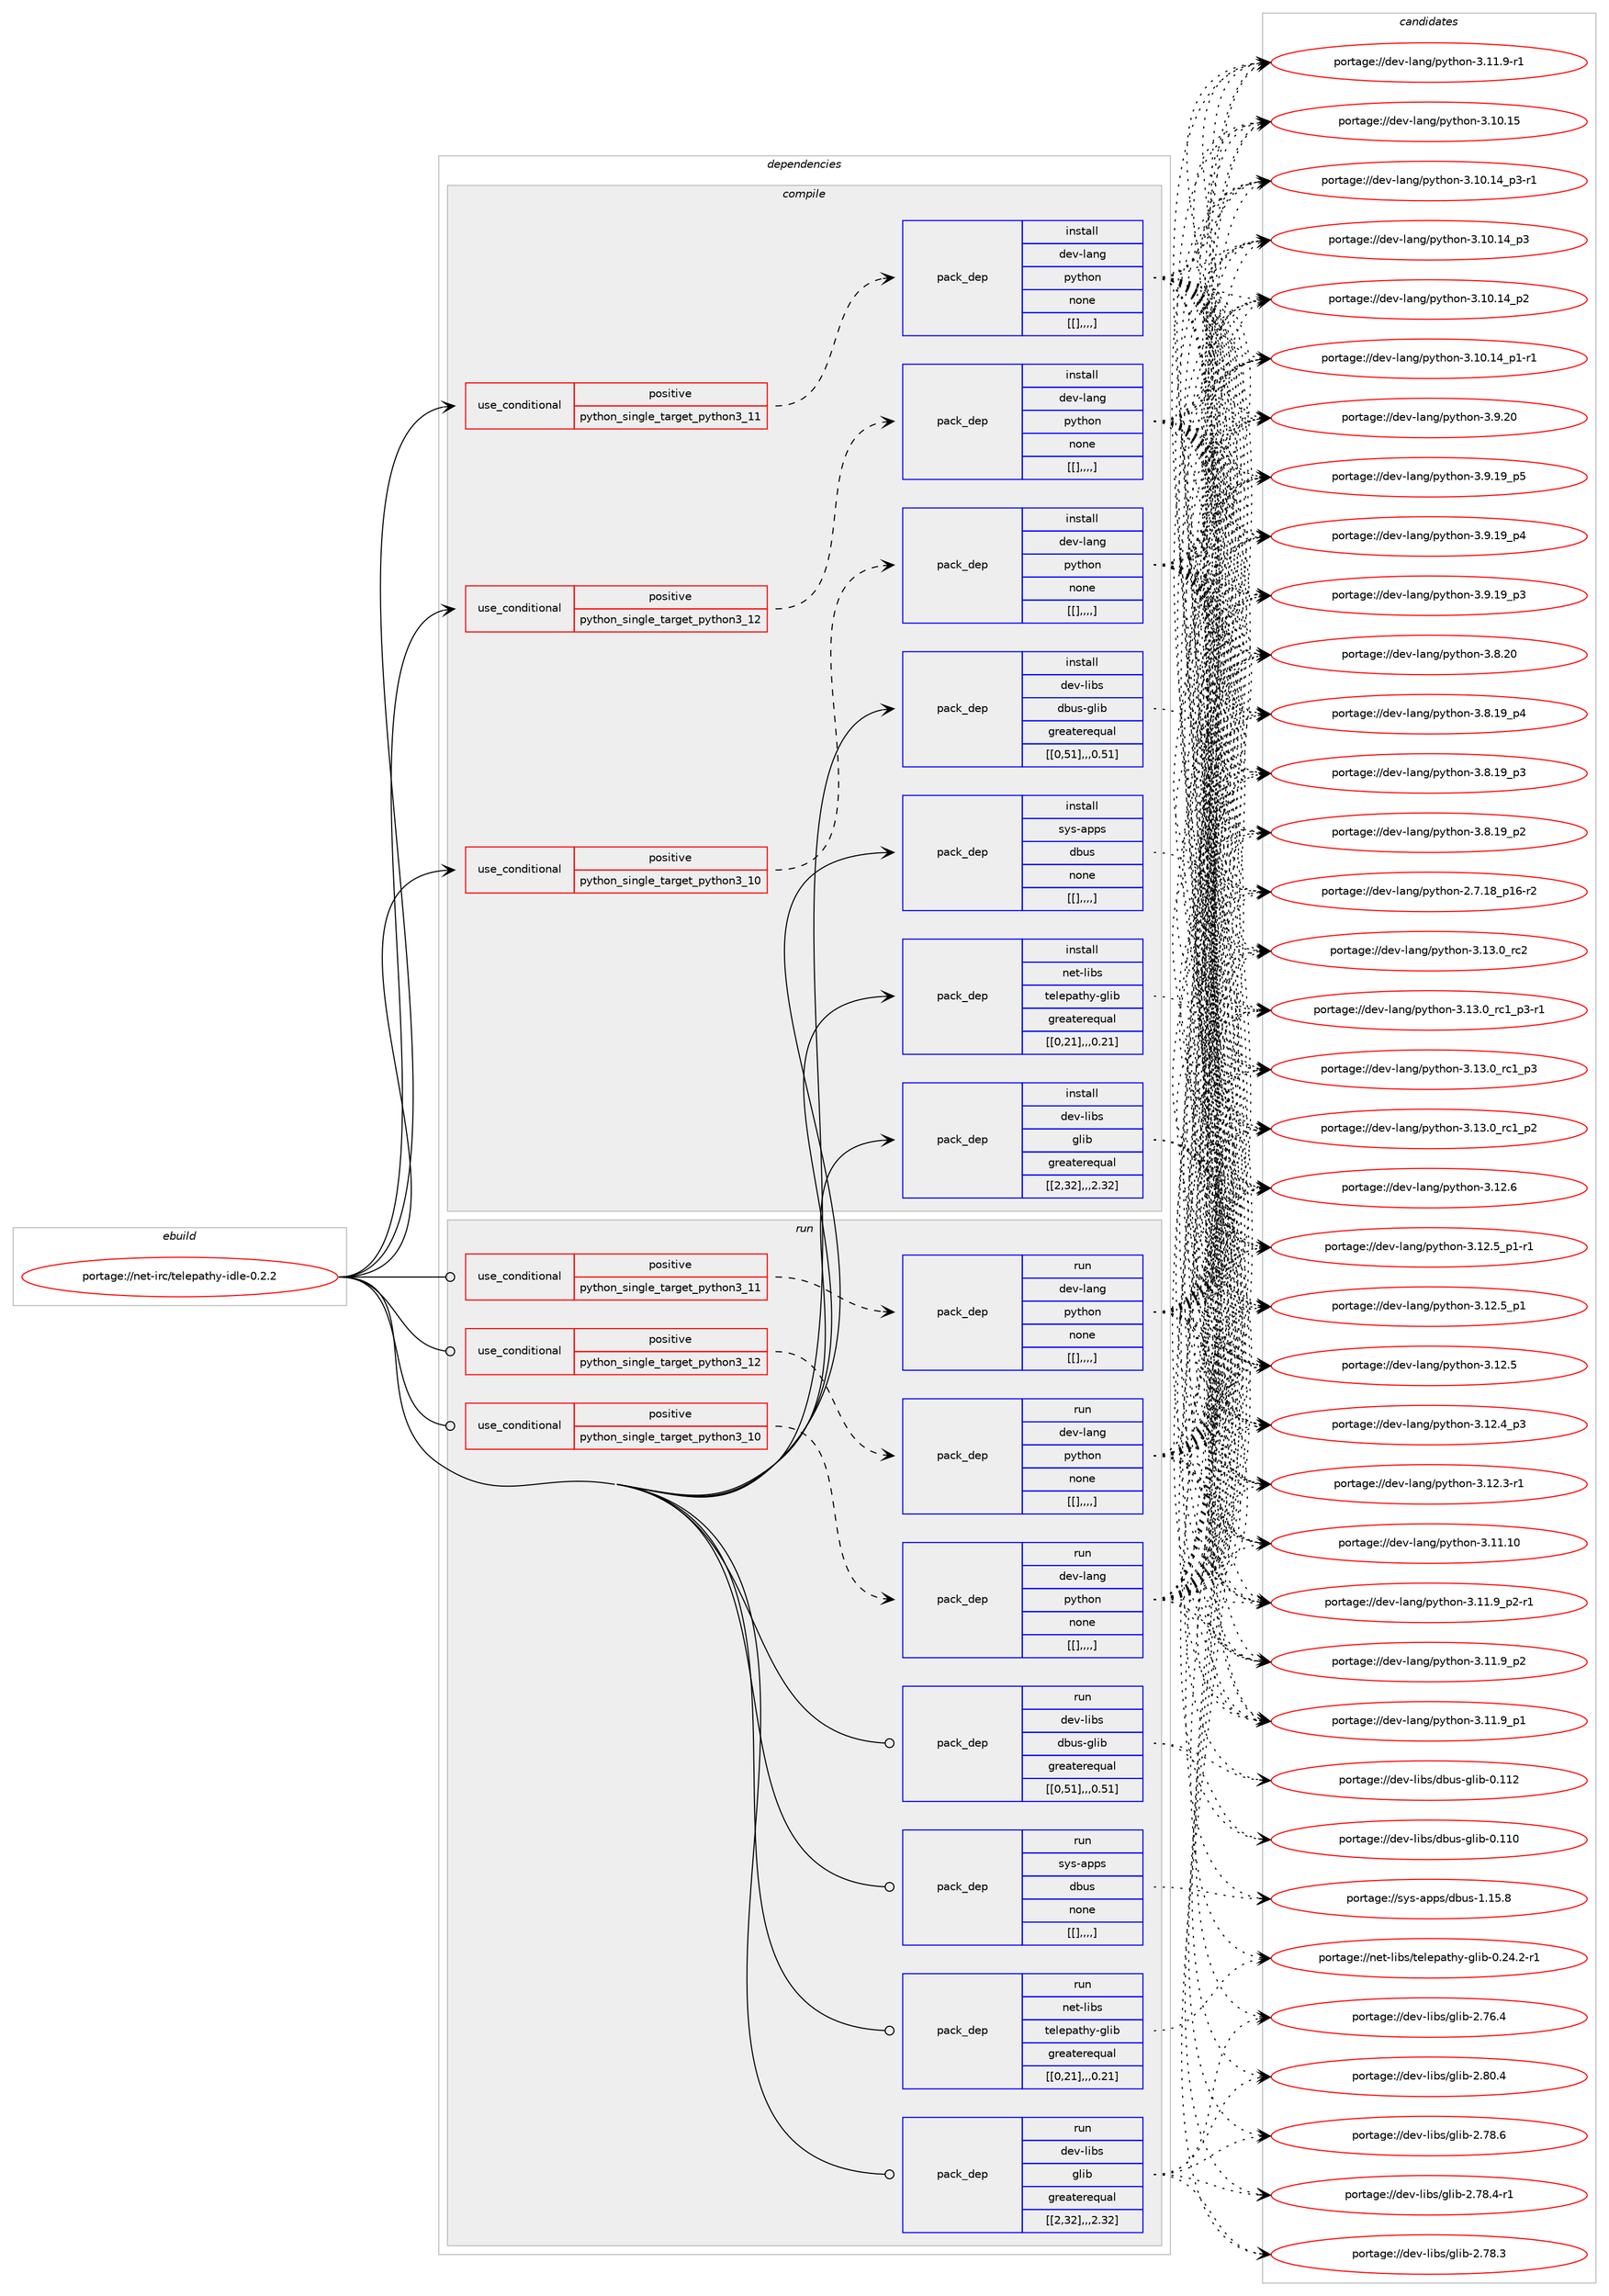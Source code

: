 digraph prolog {

# *************
# Graph options
# *************

newrank=true;
concentrate=true;
compound=true;
graph [rankdir=LR,fontname=Helvetica,fontsize=10,ranksep=1.5];#, ranksep=2.5, nodesep=0.2];
edge  [arrowhead=vee];
node  [fontname=Helvetica,fontsize=10];

# **********
# The ebuild
# **********

subgraph cluster_leftcol {
color=gray;
label=<<i>ebuild</i>>;
id [label="portage://net-irc/telepathy-idle-0.2.2", color=red, width=4, href="../net-irc/telepathy-idle-0.2.2.svg"];
}

# ****************
# The dependencies
# ****************

subgraph cluster_midcol {
color=gray;
label=<<i>dependencies</i>>;
subgraph cluster_compile {
fillcolor="#eeeeee";
style=filled;
label=<<i>compile</i>>;
subgraph cond97614 {
dependency375775 [label=<<TABLE BORDER="0" CELLBORDER="1" CELLSPACING="0" CELLPADDING="4"><TR><TD ROWSPAN="3" CELLPADDING="10">use_conditional</TD></TR><TR><TD>positive</TD></TR><TR><TD>python_single_target_python3_10</TD></TR></TABLE>>, shape=none, color=red];
subgraph pack275367 {
dependency375776 [label=<<TABLE BORDER="0" CELLBORDER="1" CELLSPACING="0" CELLPADDING="4" WIDTH="220"><TR><TD ROWSPAN="6" CELLPADDING="30">pack_dep</TD></TR><TR><TD WIDTH="110">install</TD></TR><TR><TD>dev-lang</TD></TR><TR><TD>python</TD></TR><TR><TD>none</TD></TR><TR><TD>[[],,,,]</TD></TR></TABLE>>, shape=none, color=blue];
}
dependency375775:e -> dependency375776:w [weight=20,style="dashed",arrowhead="vee"];
}
id:e -> dependency375775:w [weight=20,style="solid",arrowhead="vee"];
subgraph cond97615 {
dependency375777 [label=<<TABLE BORDER="0" CELLBORDER="1" CELLSPACING="0" CELLPADDING="4"><TR><TD ROWSPAN="3" CELLPADDING="10">use_conditional</TD></TR><TR><TD>positive</TD></TR><TR><TD>python_single_target_python3_11</TD></TR></TABLE>>, shape=none, color=red];
subgraph pack275368 {
dependency375778 [label=<<TABLE BORDER="0" CELLBORDER="1" CELLSPACING="0" CELLPADDING="4" WIDTH="220"><TR><TD ROWSPAN="6" CELLPADDING="30">pack_dep</TD></TR><TR><TD WIDTH="110">install</TD></TR><TR><TD>dev-lang</TD></TR><TR><TD>python</TD></TR><TR><TD>none</TD></TR><TR><TD>[[],,,,]</TD></TR></TABLE>>, shape=none, color=blue];
}
dependency375777:e -> dependency375778:w [weight=20,style="dashed",arrowhead="vee"];
}
id:e -> dependency375777:w [weight=20,style="solid",arrowhead="vee"];
subgraph cond97616 {
dependency375779 [label=<<TABLE BORDER="0" CELLBORDER="1" CELLSPACING="0" CELLPADDING="4"><TR><TD ROWSPAN="3" CELLPADDING="10">use_conditional</TD></TR><TR><TD>positive</TD></TR><TR><TD>python_single_target_python3_12</TD></TR></TABLE>>, shape=none, color=red];
subgraph pack275369 {
dependency375780 [label=<<TABLE BORDER="0" CELLBORDER="1" CELLSPACING="0" CELLPADDING="4" WIDTH="220"><TR><TD ROWSPAN="6" CELLPADDING="30">pack_dep</TD></TR><TR><TD WIDTH="110">install</TD></TR><TR><TD>dev-lang</TD></TR><TR><TD>python</TD></TR><TR><TD>none</TD></TR><TR><TD>[[],,,,]</TD></TR></TABLE>>, shape=none, color=blue];
}
dependency375779:e -> dependency375780:w [weight=20,style="dashed",arrowhead="vee"];
}
id:e -> dependency375779:w [weight=20,style="solid",arrowhead="vee"];
subgraph pack275370 {
dependency375781 [label=<<TABLE BORDER="0" CELLBORDER="1" CELLSPACING="0" CELLPADDING="4" WIDTH="220"><TR><TD ROWSPAN="6" CELLPADDING="30">pack_dep</TD></TR><TR><TD WIDTH="110">install</TD></TR><TR><TD>dev-libs</TD></TR><TR><TD>dbus-glib</TD></TR><TR><TD>greaterequal</TD></TR><TR><TD>[[0,51],,,0.51]</TD></TR></TABLE>>, shape=none, color=blue];
}
id:e -> dependency375781:w [weight=20,style="solid",arrowhead="vee"];
subgraph pack275371 {
dependency375782 [label=<<TABLE BORDER="0" CELLBORDER="1" CELLSPACING="0" CELLPADDING="4" WIDTH="220"><TR><TD ROWSPAN="6" CELLPADDING="30">pack_dep</TD></TR><TR><TD WIDTH="110">install</TD></TR><TR><TD>dev-libs</TD></TR><TR><TD>glib</TD></TR><TR><TD>greaterequal</TD></TR><TR><TD>[[2,32],,,2.32]</TD></TR></TABLE>>, shape=none, color=blue];
}
id:e -> dependency375782:w [weight=20,style="solid",arrowhead="vee"];
subgraph pack275372 {
dependency375783 [label=<<TABLE BORDER="0" CELLBORDER="1" CELLSPACING="0" CELLPADDING="4" WIDTH="220"><TR><TD ROWSPAN="6" CELLPADDING="30">pack_dep</TD></TR><TR><TD WIDTH="110">install</TD></TR><TR><TD>net-libs</TD></TR><TR><TD>telepathy-glib</TD></TR><TR><TD>greaterequal</TD></TR><TR><TD>[[0,21],,,0.21]</TD></TR></TABLE>>, shape=none, color=blue];
}
id:e -> dependency375783:w [weight=20,style="solid",arrowhead="vee"];
subgraph pack275373 {
dependency375784 [label=<<TABLE BORDER="0" CELLBORDER="1" CELLSPACING="0" CELLPADDING="4" WIDTH="220"><TR><TD ROWSPAN="6" CELLPADDING="30">pack_dep</TD></TR><TR><TD WIDTH="110">install</TD></TR><TR><TD>sys-apps</TD></TR><TR><TD>dbus</TD></TR><TR><TD>none</TD></TR><TR><TD>[[],,,,]</TD></TR></TABLE>>, shape=none, color=blue];
}
id:e -> dependency375784:w [weight=20,style="solid",arrowhead="vee"];
}
subgraph cluster_compileandrun {
fillcolor="#eeeeee";
style=filled;
label=<<i>compile and run</i>>;
}
subgraph cluster_run {
fillcolor="#eeeeee";
style=filled;
label=<<i>run</i>>;
subgraph cond97617 {
dependency375785 [label=<<TABLE BORDER="0" CELLBORDER="1" CELLSPACING="0" CELLPADDING="4"><TR><TD ROWSPAN="3" CELLPADDING="10">use_conditional</TD></TR><TR><TD>positive</TD></TR><TR><TD>python_single_target_python3_10</TD></TR></TABLE>>, shape=none, color=red];
subgraph pack275374 {
dependency375786 [label=<<TABLE BORDER="0" CELLBORDER="1" CELLSPACING="0" CELLPADDING="4" WIDTH="220"><TR><TD ROWSPAN="6" CELLPADDING="30">pack_dep</TD></TR><TR><TD WIDTH="110">run</TD></TR><TR><TD>dev-lang</TD></TR><TR><TD>python</TD></TR><TR><TD>none</TD></TR><TR><TD>[[],,,,]</TD></TR></TABLE>>, shape=none, color=blue];
}
dependency375785:e -> dependency375786:w [weight=20,style="dashed",arrowhead="vee"];
}
id:e -> dependency375785:w [weight=20,style="solid",arrowhead="odot"];
subgraph cond97618 {
dependency375787 [label=<<TABLE BORDER="0" CELLBORDER="1" CELLSPACING="0" CELLPADDING="4"><TR><TD ROWSPAN="3" CELLPADDING="10">use_conditional</TD></TR><TR><TD>positive</TD></TR><TR><TD>python_single_target_python3_11</TD></TR></TABLE>>, shape=none, color=red];
subgraph pack275375 {
dependency375788 [label=<<TABLE BORDER="0" CELLBORDER="1" CELLSPACING="0" CELLPADDING="4" WIDTH="220"><TR><TD ROWSPAN="6" CELLPADDING="30">pack_dep</TD></TR><TR><TD WIDTH="110">run</TD></TR><TR><TD>dev-lang</TD></TR><TR><TD>python</TD></TR><TR><TD>none</TD></TR><TR><TD>[[],,,,]</TD></TR></TABLE>>, shape=none, color=blue];
}
dependency375787:e -> dependency375788:w [weight=20,style="dashed",arrowhead="vee"];
}
id:e -> dependency375787:w [weight=20,style="solid",arrowhead="odot"];
subgraph cond97619 {
dependency375789 [label=<<TABLE BORDER="0" CELLBORDER="1" CELLSPACING="0" CELLPADDING="4"><TR><TD ROWSPAN="3" CELLPADDING="10">use_conditional</TD></TR><TR><TD>positive</TD></TR><TR><TD>python_single_target_python3_12</TD></TR></TABLE>>, shape=none, color=red];
subgraph pack275376 {
dependency375790 [label=<<TABLE BORDER="0" CELLBORDER="1" CELLSPACING="0" CELLPADDING="4" WIDTH="220"><TR><TD ROWSPAN="6" CELLPADDING="30">pack_dep</TD></TR><TR><TD WIDTH="110">run</TD></TR><TR><TD>dev-lang</TD></TR><TR><TD>python</TD></TR><TR><TD>none</TD></TR><TR><TD>[[],,,,]</TD></TR></TABLE>>, shape=none, color=blue];
}
dependency375789:e -> dependency375790:w [weight=20,style="dashed",arrowhead="vee"];
}
id:e -> dependency375789:w [weight=20,style="solid",arrowhead="odot"];
subgraph pack275377 {
dependency375791 [label=<<TABLE BORDER="0" CELLBORDER="1" CELLSPACING="0" CELLPADDING="4" WIDTH="220"><TR><TD ROWSPAN="6" CELLPADDING="30">pack_dep</TD></TR><TR><TD WIDTH="110">run</TD></TR><TR><TD>dev-libs</TD></TR><TR><TD>dbus-glib</TD></TR><TR><TD>greaterequal</TD></TR><TR><TD>[[0,51],,,0.51]</TD></TR></TABLE>>, shape=none, color=blue];
}
id:e -> dependency375791:w [weight=20,style="solid",arrowhead="odot"];
subgraph pack275378 {
dependency375792 [label=<<TABLE BORDER="0" CELLBORDER="1" CELLSPACING="0" CELLPADDING="4" WIDTH="220"><TR><TD ROWSPAN="6" CELLPADDING="30">pack_dep</TD></TR><TR><TD WIDTH="110">run</TD></TR><TR><TD>dev-libs</TD></TR><TR><TD>glib</TD></TR><TR><TD>greaterequal</TD></TR><TR><TD>[[2,32],,,2.32]</TD></TR></TABLE>>, shape=none, color=blue];
}
id:e -> dependency375792:w [weight=20,style="solid",arrowhead="odot"];
subgraph pack275379 {
dependency375793 [label=<<TABLE BORDER="0" CELLBORDER="1" CELLSPACING="0" CELLPADDING="4" WIDTH="220"><TR><TD ROWSPAN="6" CELLPADDING="30">pack_dep</TD></TR><TR><TD WIDTH="110">run</TD></TR><TR><TD>net-libs</TD></TR><TR><TD>telepathy-glib</TD></TR><TR><TD>greaterequal</TD></TR><TR><TD>[[0,21],,,0.21]</TD></TR></TABLE>>, shape=none, color=blue];
}
id:e -> dependency375793:w [weight=20,style="solid",arrowhead="odot"];
subgraph pack275380 {
dependency375794 [label=<<TABLE BORDER="0" CELLBORDER="1" CELLSPACING="0" CELLPADDING="4" WIDTH="220"><TR><TD ROWSPAN="6" CELLPADDING="30">pack_dep</TD></TR><TR><TD WIDTH="110">run</TD></TR><TR><TD>sys-apps</TD></TR><TR><TD>dbus</TD></TR><TR><TD>none</TD></TR><TR><TD>[[],,,,]</TD></TR></TABLE>>, shape=none, color=blue];
}
id:e -> dependency375794:w [weight=20,style="solid",arrowhead="odot"];
}
}

# **************
# The candidates
# **************

subgraph cluster_choices {
rank=same;
color=gray;
label=<<i>candidates</i>>;

subgraph choice275367 {
color=black;
nodesep=1;
choice10010111845108971101034711212111610411111045514649514648951149950 [label="portage://dev-lang/python-3.13.0_rc2", color=red, width=4,href="../dev-lang/python-3.13.0_rc2.svg"];
choice1001011184510897110103471121211161041111104551464951464895114994995112514511449 [label="portage://dev-lang/python-3.13.0_rc1_p3-r1", color=red, width=4,href="../dev-lang/python-3.13.0_rc1_p3-r1.svg"];
choice100101118451089711010347112121116104111110455146495146489511499499511251 [label="portage://dev-lang/python-3.13.0_rc1_p3", color=red, width=4,href="../dev-lang/python-3.13.0_rc1_p3.svg"];
choice100101118451089711010347112121116104111110455146495146489511499499511250 [label="portage://dev-lang/python-3.13.0_rc1_p2", color=red, width=4,href="../dev-lang/python-3.13.0_rc1_p2.svg"];
choice10010111845108971101034711212111610411111045514649504654 [label="portage://dev-lang/python-3.12.6", color=red, width=4,href="../dev-lang/python-3.12.6.svg"];
choice1001011184510897110103471121211161041111104551464950465395112494511449 [label="portage://dev-lang/python-3.12.5_p1-r1", color=red, width=4,href="../dev-lang/python-3.12.5_p1-r1.svg"];
choice100101118451089711010347112121116104111110455146495046539511249 [label="portage://dev-lang/python-3.12.5_p1", color=red, width=4,href="../dev-lang/python-3.12.5_p1.svg"];
choice10010111845108971101034711212111610411111045514649504653 [label="portage://dev-lang/python-3.12.5", color=red, width=4,href="../dev-lang/python-3.12.5.svg"];
choice100101118451089711010347112121116104111110455146495046529511251 [label="portage://dev-lang/python-3.12.4_p3", color=red, width=4,href="../dev-lang/python-3.12.4_p3.svg"];
choice100101118451089711010347112121116104111110455146495046514511449 [label="portage://dev-lang/python-3.12.3-r1", color=red, width=4,href="../dev-lang/python-3.12.3-r1.svg"];
choice1001011184510897110103471121211161041111104551464949464948 [label="portage://dev-lang/python-3.11.10", color=red, width=4,href="../dev-lang/python-3.11.10.svg"];
choice1001011184510897110103471121211161041111104551464949465795112504511449 [label="portage://dev-lang/python-3.11.9_p2-r1", color=red, width=4,href="../dev-lang/python-3.11.9_p2-r1.svg"];
choice100101118451089711010347112121116104111110455146494946579511250 [label="portage://dev-lang/python-3.11.9_p2", color=red, width=4,href="../dev-lang/python-3.11.9_p2.svg"];
choice100101118451089711010347112121116104111110455146494946579511249 [label="portage://dev-lang/python-3.11.9_p1", color=red, width=4,href="../dev-lang/python-3.11.9_p1.svg"];
choice100101118451089711010347112121116104111110455146494946574511449 [label="portage://dev-lang/python-3.11.9-r1", color=red, width=4,href="../dev-lang/python-3.11.9-r1.svg"];
choice1001011184510897110103471121211161041111104551464948464953 [label="portage://dev-lang/python-3.10.15", color=red, width=4,href="../dev-lang/python-3.10.15.svg"];
choice100101118451089711010347112121116104111110455146494846495295112514511449 [label="portage://dev-lang/python-3.10.14_p3-r1", color=red, width=4,href="../dev-lang/python-3.10.14_p3-r1.svg"];
choice10010111845108971101034711212111610411111045514649484649529511251 [label="portage://dev-lang/python-3.10.14_p3", color=red, width=4,href="../dev-lang/python-3.10.14_p3.svg"];
choice10010111845108971101034711212111610411111045514649484649529511250 [label="portage://dev-lang/python-3.10.14_p2", color=red, width=4,href="../dev-lang/python-3.10.14_p2.svg"];
choice100101118451089711010347112121116104111110455146494846495295112494511449 [label="portage://dev-lang/python-3.10.14_p1-r1", color=red, width=4,href="../dev-lang/python-3.10.14_p1-r1.svg"];
choice10010111845108971101034711212111610411111045514657465048 [label="portage://dev-lang/python-3.9.20", color=red, width=4,href="../dev-lang/python-3.9.20.svg"];
choice100101118451089711010347112121116104111110455146574649579511253 [label="portage://dev-lang/python-3.9.19_p5", color=red, width=4,href="../dev-lang/python-3.9.19_p5.svg"];
choice100101118451089711010347112121116104111110455146574649579511252 [label="portage://dev-lang/python-3.9.19_p4", color=red, width=4,href="../dev-lang/python-3.9.19_p4.svg"];
choice100101118451089711010347112121116104111110455146574649579511251 [label="portage://dev-lang/python-3.9.19_p3", color=red, width=4,href="../dev-lang/python-3.9.19_p3.svg"];
choice10010111845108971101034711212111610411111045514656465048 [label="portage://dev-lang/python-3.8.20", color=red, width=4,href="../dev-lang/python-3.8.20.svg"];
choice100101118451089711010347112121116104111110455146564649579511252 [label="portage://dev-lang/python-3.8.19_p4", color=red, width=4,href="../dev-lang/python-3.8.19_p4.svg"];
choice100101118451089711010347112121116104111110455146564649579511251 [label="portage://dev-lang/python-3.8.19_p3", color=red, width=4,href="../dev-lang/python-3.8.19_p3.svg"];
choice100101118451089711010347112121116104111110455146564649579511250 [label="portage://dev-lang/python-3.8.19_p2", color=red, width=4,href="../dev-lang/python-3.8.19_p2.svg"];
choice100101118451089711010347112121116104111110455046554649569511249544511450 [label="portage://dev-lang/python-2.7.18_p16-r2", color=red, width=4,href="../dev-lang/python-2.7.18_p16-r2.svg"];
dependency375776:e -> choice10010111845108971101034711212111610411111045514649514648951149950:w [style=dotted,weight="100"];
dependency375776:e -> choice1001011184510897110103471121211161041111104551464951464895114994995112514511449:w [style=dotted,weight="100"];
dependency375776:e -> choice100101118451089711010347112121116104111110455146495146489511499499511251:w [style=dotted,weight="100"];
dependency375776:e -> choice100101118451089711010347112121116104111110455146495146489511499499511250:w [style=dotted,weight="100"];
dependency375776:e -> choice10010111845108971101034711212111610411111045514649504654:w [style=dotted,weight="100"];
dependency375776:e -> choice1001011184510897110103471121211161041111104551464950465395112494511449:w [style=dotted,weight="100"];
dependency375776:e -> choice100101118451089711010347112121116104111110455146495046539511249:w [style=dotted,weight="100"];
dependency375776:e -> choice10010111845108971101034711212111610411111045514649504653:w [style=dotted,weight="100"];
dependency375776:e -> choice100101118451089711010347112121116104111110455146495046529511251:w [style=dotted,weight="100"];
dependency375776:e -> choice100101118451089711010347112121116104111110455146495046514511449:w [style=dotted,weight="100"];
dependency375776:e -> choice1001011184510897110103471121211161041111104551464949464948:w [style=dotted,weight="100"];
dependency375776:e -> choice1001011184510897110103471121211161041111104551464949465795112504511449:w [style=dotted,weight="100"];
dependency375776:e -> choice100101118451089711010347112121116104111110455146494946579511250:w [style=dotted,weight="100"];
dependency375776:e -> choice100101118451089711010347112121116104111110455146494946579511249:w [style=dotted,weight="100"];
dependency375776:e -> choice100101118451089711010347112121116104111110455146494946574511449:w [style=dotted,weight="100"];
dependency375776:e -> choice1001011184510897110103471121211161041111104551464948464953:w [style=dotted,weight="100"];
dependency375776:e -> choice100101118451089711010347112121116104111110455146494846495295112514511449:w [style=dotted,weight="100"];
dependency375776:e -> choice10010111845108971101034711212111610411111045514649484649529511251:w [style=dotted,weight="100"];
dependency375776:e -> choice10010111845108971101034711212111610411111045514649484649529511250:w [style=dotted,weight="100"];
dependency375776:e -> choice100101118451089711010347112121116104111110455146494846495295112494511449:w [style=dotted,weight="100"];
dependency375776:e -> choice10010111845108971101034711212111610411111045514657465048:w [style=dotted,weight="100"];
dependency375776:e -> choice100101118451089711010347112121116104111110455146574649579511253:w [style=dotted,weight="100"];
dependency375776:e -> choice100101118451089711010347112121116104111110455146574649579511252:w [style=dotted,weight="100"];
dependency375776:e -> choice100101118451089711010347112121116104111110455146574649579511251:w [style=dotted,weight="100"];
dependency375776:e -> choice10010111845108971101034711212111610411111045514656465048:w [style=dotted,weight="100"];
dependency375776:e -> choice100101118451089711010347112121116104111110455146564649579511252:w [style=dotted,weight="100"];
dependency375776:e -> choice100101118451089711010347112121116104111110455146564649579511251:w [style=dotted,weight="100"];
dependency375776:e -> choice100101118451089711010347112121116104111110455146564649579511250:w [style=dotted,weight="100"];
dependency375776:e -> choice100101118451089711010347112121116104111110455046554649569511249544511450:w [style=dotted,weight="100"];
}
subgraph choice275368 {
color=black;
nodesep=1;
choice10010111845108971101034711212111610411111045514649514648951149950 [label="portage://dev-lang/python-3.13.0_rc2", color=red, width=4,href="../dev-lang/python-3.13.0_rc2.svg"];
choice1001011184510897110103471121211161041111104551464951464895114994995112514511449 [label="portage://dev-lang/python-3.13.0_rc1_p3-r1", color=red, width=4,href="../dev-lang/python-3.13.0_rc1_p3-r1.svg"];
choice100101118451089711010347112121116104111110455146495146489511499499511251 [label="portage://dev-lang/python-3.13.0_rc1_p3", color=red, width=4,href="../dev-lang/python-3.13.0_rc1_p3.svg"];
choice100101118451089711010347112121116104111110455146495146489511499499511250 [label="portage://dev-lang/python-3.13.0_rc1_p2", color=red, width=4,href="../dev-lang/python-3.13.0_rc1_p2.svg"];
choice10010111845108971101034711212111610411111045514649504654 [label="portage://dev-lang/python-3.12.6", color=red, width=4,href="../dev-lang/python-3.12.6.svg"];
choice1001011184510897110103471121211161041111104551464950465395112494511449 [label="portage://dev-lang/python-3.12.5_p1-r1", color=red, width=4,href="../dev-lang/python-3.12.5_p1-r1.svg"];
choice100101118451089711010347112121116104111110455146495046539511249 [label="portage://dev-lang/python-3.12.5_p1", color=red, width=4,href="../dev-lang/python-3.12.5_p1.svg"];
choice10010111845108971101034711212111610411111045514649504653 [label="portage://dev-lang/python-3.12.5", color=red, width=4,href="../dev-lang/python-3.12.5.svg"];
choice100101118451089711010347112121116104111110455146495046529511251 [label="portage://dev-lang/python-3.12.4_p3", color=red, width=4,href="../dev-lang/python-3.12.4_p3.svg"];
choice100101118451089711010347112121116104111110455146495046514511449 [label="portage://dev-lang/python-3.12.3-r1", color=red, width=4,href="../dev-lang/python-3.12.3-r1.svg"];
choice1001011184510897110103471121211161041111104551464949464948 [label="portage://dev-lang/python-3.11.10", color=red, width=4,href="../dev-lang/python-3.11.10.svg"];
choice1001011184510897110103471121211161041111104551464949465795112504511449 [label="portage://dev-lang/python-3.11.9_p2-r1", color=red, width=4,href="../dev-lang/python-3.11.9_p2-r1.svg"];
choice100101118451089711010347112121116104111110455146494946579511250 [label="portage://dev-lang/python-3.11.9_p2", color=red, width=4,href="../dev-lang/python-3.11.9_p2.svg"];
choice100101118451089711010347112121116104111110455146494946579511249 [label="portage://dev-lang/python-3.11.9_p1", color=red, width=4,href="../dev-lang/python-3.11.9_p1.svg"];
choice100101118451089711010347112121116104111110455146494946574511449 [label="portage://dev-lang/python-3.11.9-r1", color=red, width=4,href="../dev-lang/python-3.11.9-r1.svg"];
choice1001011184510897110103471121211161041111104551464948464953 [label="portage://dev-lang/python-3.10.15", color=red, width=4,href="../dev-lang/python-3.10.15.svg"];
choice100101118451089711010347112121116104111110455146494846495295112514511449 [label="portage://dev-lang/python-3.10.14_p3-r1", color=red, width=4,href="../dev-lang/python-3.10.14_p3-r1.svg"];
choice10010111845108971101034711212111610411111045514649484649529511251 [label="portage://dev-lang/python-3.10.14_p3", color=red, width=4,href="../dev-lang/python-3.10.14_p3.svg"];
choice10010111845108971101034711212111610411111045514649484649529511250 [label="portage://dev-lang/python-3.10.14_p2", color=red, width=4,href="../dev-lang/python-3.10.14_p2.svg"];
choice100101118451089711010347112121116104111110455146494846495295112494511449 [label="portage://dev-lang/python-3.10.14_p1-r1", color=red, width=4,href="../dev-lang/python-3.10.14_p1-r1.svg"];
choice10010111845108971101034711212111610411111045514657465048 [label="portage://dev-lang/python-3.9.20", color=red, width=4,href="../dev-lang/python-3.9.20.svg"];
choice100101118451089711010347112121116104111110455146574649579511253 [label="portage://dev-lang/python-3.9.19_p5", color=red, width=4,href="../dev-lang/python-3.9.19_p5.svg"];
choice100101118451089711010347112121116104111110455146574649579511252 [label="portage://dev-lang/python-3.9.19_p4", color=red, width=4,href="../dev-lang/python-3.9.19_p4.svg"];
choice100101118451089711010347112121116104111110455146574649579511251 [label="portage://dev-lang/python-3.9.19_p3", color=red, width=4,href="../dev-lang/python-3.9.19_p3.svg"];
choice10010111845108971101034711212111610411111045514656465048 [label="portage://dev-lang/python-3.8.20", color=red, width=4,href="../dev-lang/python-3.8.20.svg"];
choice100101118451089711010347112121116104111110455146564649579511252 [label="portage://dev-lang/python-3.8.19_p4", color=red, width=4,href="../dev-lang/python-3.8.19_p4.svg"];
choice100101118451089711010347112121116104111110455146564649579511251 [label="portage://dev-lang/python-3.8.19_p3", color=red, width=4,href="../dev-lang/python-3.8.19_p3.svg"];
choice100101118451089711010347112121116104111110455146564649579511250 [label="portage://dev-lang/python-3.8.19_p2", color=red, width=4,href="../dev-lang/python-3.8.19_p2.svg"];
choice100101118451089711010347112121116104111110455046554649569511249544511450 [label="portage://dev-lang/python-2.7.18_p16-r2", color=red, width=4,href="../dev-lang/python-2.7.18_p16-r2.svg"];
dependency375778:e -> choice10010111845108971101034711212111610411111045514649514648951149950:w [style=dotted,weight="100"];
dependency375778:e -> choice1001011184510897110103471121211161041111104551464951464895114994995112514511449:w [style=dotted,weight="100"];
dependency375778:e -> choice100101118451089711010347112121116104111110455146495146489511499499511251:w [style=dotted,weight="100"];
dependency375778:e -> choice100101118451089711010347112121116104111110455146495146489511499499511250:w [style=dotted,weight="100"];
dependency375778:e -> choice10010111845108971101034711212111610411111045514649504654:w [style=dotted,weight="100"];
dependency375778:e -> choice1001011184510897110103471121211161041111104551464950465395112494511449:w [style=dotted,weight="100"];
dependency375778:e -> choice100101118451089711010347112121116104111110455146495046539511249:w [style=dotted,weight="100"];
dependency375778:e -> choice10010111845108971101034711212111610411111045514649504653:w [style=dotted,weight="100"];
dependency375778:e -> choice100101118451089711010347112121116104111110455146495046529511251:w [style=dotted,weight="100"];
dependency375778:e -> choice100101118451089711010347112121116104111110455146495046514511449:w [style=dotted,weight="100"];
dependency375778:e -> choice1001011184510897110103471121211161041111104551464949464948:w [style=dotted,weight="100"];
dependency375778:e -> choice1001011184510897110103471121211161041111104551464949465795112504511449:w [style=dotted,weight="100"];
dependency375778:e -> choice100101118451089711010347112121116104111110455146494946579511250:w [style=dotted,weight="100"];
dependency375778:e -> choice100101118451089711010347112121116104111110455146494946579511249:w [style=dotted,weight="100"];
dependency375778:e -> choice100101118451089711010347112121116104111110455146494946574511449:w [style=dotted,weight="100"];
dependency375778:e -> choice1001011184510897110103471121211161041111104551464948464953:w [style=dotted,weight="100"];
dependency375778:e -> choice100101118451089711010347112121116104111110455146494846495295112514511449:w [style=dotted,weight="100"];
dependency375778:e -> choice10010111845108971101034711212111610411111045514649484649529511251:w [style=dotted,weight="100"];
dependency375778:e -> choice10010111845108971101034711212111610411111045514649484649529511250:w [style=dotted,weight="100"];
dependency375778:e -> choice100101118451089711010347112121116104111110455146494846495295112494511449:w [style=dotted,weight="100"];
dependency375778:e -> choice10010111845108971101034711212111610411111045514657465048:w [style=dotted,weight="100"];
dependency375778:e -> choice100101118451089711010347112121116104111110455146574649579511253:w [style=dotted,weight="100"];
dependency375778:e -> choice100101118451089711010347112121116104111110455146574649579511252:w [style=dotted,weight="100"];
dependency375778:e -> choice100101118451089711010347112121116104111110455146574649579511251:w [style=dotted,weight="100"];
dependency375778:e -> choice10010111845108971101034711212111610411111045514656465048:w [style=dotted,weight="100"];
dependency375778:e -> choice100101118451089711010347112121116104111110455146564649579511252:w [style=dotted,weight="100"];
dependency375778:e -> choice100101118451089711010347112121116104111110455146564649579511251:w [style=dotted,weight="100"];
dependency375778:e -> choice100101118451089711010347112121116104111110455146564649579511250:w [style=dotted,weight="100"];
dependency375778:e -> choice100101118451089711010347112121116104111110455046554649569511249544511450:w [style=dotted,weight="100"];
}
subgraph choice275369 {
color=black;
nodesep=1;
choice10010111845108971101034711212111610411111045514649514648951149950 [label="portage://dev-lang/python-3.13.0_rc2", color=red, width=4,href="../dev-lang/python-3.13.0_rc2.svg"];
choice1001011184510897110103471121211161041111104551464951464895114994995112514511449 [label="portage://dev-lang/python-3.13.0_rc1_p3-r1", color=red, width=4,href="../dev-lang/python-3.13.0_rc1_p3-r1.svg"];
choice100101118451089711010347112121116104111110455146495146489511499499511251 [label="portage://dev-lang/python-3.13.0_rc1_p3", color=red, width=4,href="../dev-lang/python-3.13.0_rc1_p3.svg"];
choice100101118451089711010347112121116104111110455146495146489511499499511250 [label="portage://dev-lang/python-3.13.0_rc1_p2", color=red, width=4,href="../dev-lang/python-3.13.0_rc1_p2.svg"];
choice10010111845108971101034711212111610411111045514649504654 [label="portage://dev-lang/python-3.12.6", color=red, width=4,href="../dev-lang/python-3.12.6.svg"];
choice1001011184510897110103471121211161041111104551464950465395112494511449 [label="portage://dev-lang/python-3.12.5_p1-r1", color=red, width=4,href="../dev-lang/python-3.12.5_p1-r1.svg"];
choice100101118451089711010347112121116104111110455146495046539511249 [label="portage://dev-lang/python-3.12.5_p1", color=red, width=4,href="../dev-lang/python-3.12.5_p1.svg"];
choice10010111845108971101034711212111610411111045514649504653 [label="portage://dev-lang/python-3.12.5", color=red, width=4,href="../dev-lang/python-3.12.5.svg"];
choice100101118451089711010347112121116104111110455146495046529511251 [label="portage://dev-lang/python-3.12.4_p3", color=red, width=4,href="../dev-lang/python-3.12.4_p3.svg"];
choice100101118451089711010347112121116104111110455146495046514511449 [label="portage://dev-lang/python-3.12.3-r1", color=red, width=4,href="../dev-lang/python-3.12.3-r1.svg"];
choice1001011184510897110103471121211161041111104551464949464948 [label="portage://dev-lang/python-3.11.10", color=red, width=4,href="../dev-lang/python-3.11.10.svg"];
choice1001011184510897110103471121211161041111104551464949465795112504511449 [label="portage://dev-lang/python-3.11.9_p2-r1", color=red, width=4,href="../dev-lang/python-3.11.9_p2-r1.svg"];
choice100101118451089711010347112121116104111110455146494946579511250 [label="portage://dev-lang/python-3.11.9_p2", color=red, width=4,href="../dev-lang/python-3.11.9_p2.svg"];
choice100101118451089711010347112121116104111110455146494946579511249 [label="portage://dev-lang/python-3.11.9_p1", color=red, width=4,href="../dev-lang/python-3.11.9_p1.svg"];
choice100101118451089711010347112121116104111110455146494946574511449 [label="portage://dev-lang/python-3.11.9-r1", color=red, width=4,href="../dev-lang/python-3.11.9-r1.svg"];
choice1001011184510897110103471121211161041111104551464948464953 [label="portage://dev-lang/python-3.10.15", color=red, width=4,href="../dev-lang/python-3.10.15.svg"];
choice100101118451089711010347112121116104111110455146494846495295112514511449 [label="portage://dev-lang/python-3.10.14_p3-r1", color=red, width=4,href="../dev-lang/python-3.10.14_p3-r1.svg"];
choice10010111845108971101034711212111610411111045514649484649529511251 [label="portage://dev-lang/python-3.10.14_p3", color=red, width=4,href="../dev-lang/python-3.10.14_p3.svg"];
choice10010111845108971101034711212111610411111045514649484649529511250 [label="portage://dev-lang/python-3.10.14_p2", color=red, width=4,href="../dev-lang/python-3.10.14_p2.svg"];
choice100101118451089711010347112121116104111110455146494846495295112494511449 [label="portage://dev-lang/python-3.10.14_p1-r1", color=red, width=4,href="../dev-lang/python-3.10.14_p1-r1.svg"];
choice10010111845108971101034711212111610411111045514657465048 [label="portage://dev-lang/python-3.9.20", color=red, width=4,href="../dev-lang/python-3.9.20.svg"];
choice100101118451089711010347112121116104111110455146574649579511253 [label="portage://dev-lang/python-3.9.19_p5", color=red, width=4,href="../dev-lang/python-3.9.19_p5.svg"];
choice100101118451089711010347112121116104111110455146574649579511252 [label="portage://dev-lang/python-3.9.19_p4", color=red, width=4,href="../dev-lang/python-3.9.19_p4.svg"];
choice100101118451089711010347112121116104111110455146574649579511251 [label="portage://dev-lang/python-3.9.19_p3", color=red, width=4,href="../dev-lang/python-3.9.19_p3.svg"];
choice10010111845108971101034711212111610411111045514656465048 [label="portage://dev-lang/python-3.8.20", color=red, width=4,href="../dev-lang/python-3.8.20.svg"];
choice100101118451089711010347112121116104111110455146564649579511252 [label="portage://dev-lang/python-3.8.19_p4", color=red, width=4,href="../dev-lang/python-3.8.19_p4.svg"];
choice100101118451089711010347112121116104111110455146564649579511251 [label="portage://dev-lang/python-3.8.19_p3", color=red, width=4,href="../dev-lang/python-3.8.19_p3.svg"];
choice100101118451089711010347112121116104111110455146564649579511250 [label="portage://dev-lang/python-3.8.19_p2", color=red, width=4,href="../dev-lang/python-3.8.19_p2.svg"];
choice100101118451089711010347112121116104111110455046554649569511249544511450 [label="portage://dev-lang/python-2.7.18_p16-r2", color=red, width=4,href="../dev-lang/python-2.7.18_p16-r2.svg"];
dependency375780:e -> choice10010111845108971101034711212111610411111045514649514648951149950:w [style=dotted,weight="100"];
dependency375780:e -> choice1001011184510897110103471121211161041111104551464951464895114994995112514511449:w [style=dotted,weight="100"];
dependency375780:e -> choice100101118451089711010347112121116104111110455146495146489511499499511251:w [style=dotted,weight="100"];
dependency375780:e -> choice100101118451089711010347112121116104111110455146495146489511499499511250:w [style=dotted,weight="100"];
dependency375780:e -> choice10010111845108971101034711212111610411111045514649504654:w [style=dotted,weight="100"];
dependency375780:e -> choice1001011184510897110103471121211161041111104551464950465395112494511449:w [style=dotted,weight="100"];
dependency375780:e -> choice100101118451089711010347112121116104111110455146495046539511249:w [style=dotted,weight="100"];
dependency375780:e -> choice10010111845108971101034711212111610411111045514649504653:w [style=dotted,weight="100"];
dependency375780:e -> choice100101118451089711010347112121116104111110455146495046529511251:w [style=dotted,weight="100"];
dependency375780:e -> choice100101118451089711010347112121116104111110455146495046514511449:w [style=dotted,weight="100"];
dependency375780:e -> choice1001011184510897110103471121211161041111104551464949464948:w [style=dotted,weight="100"];
dependency375780:e -> choice1001011184510897110103471121211161041111104551464949465795112504511449:w [style=dotted,weight="100"];
dependency375780:e -> choice100101118451089711010347112121116104111110455146494946579511250:w [style=dotted,weight="100"];
dependency375780:e -> choice100101118451089711010347112121116104111110455146494946579511249:w [style=dotted,weight="100"];
dependency375780:e -> choice100101118451089711010347112121116104111110455146494946574511449:w [style=dotted,weight="100"];
dependency375780:e -> choice1001011184510897110103471121211161041111104551464948464953:w [style=dotted,weight="100"];
dependency375780:e -> choice100101118451089711010347112121116104111110455146494846495295112514511449:w [style=dotted,weight="100"];
dependency375780:e -> choice10010111845108971101034711212111610411111045514649484649529511251:w [style=dotted,weight="100"];
dependency375780:e -> choice10010111845108971101034711212111610411111045514649484649529511250:w [style=dotted,weight="100"];
dependency375780:e -> choice100101118451089711010347112121116104111110455146494846495295112494511449:w [style=dotted,weight="100"];
dependency375780:e -> choice10010111845108971101034711212111610411111045514657465048:w [style=dotted,weight="100"];
dependency375780:e -> choice100101118451089711010347112121116104111110455146574649579511253:w [style=dotted,weight="100"];
dependency375780:e -> choice100101118451089711010347112121116104111110455146574649579511252:w [style=dotted,weight="100"];
dependency375780:e -> choice100101118451089711010347112121116104111110455146574649579511251:w [style=dotted,weight="100"];
dependency375780:e -> choice10010111845108971101034711212111610411111045514656465048:w [style=dotted,weight="100"];
dependency375780:e -> choice100101118451089711010347112121116104111110455146564649579511252:w [style=dotted,weight="100"];
dependency375780:e -> choice100101118451089711010347112121116104111110455146564649579511251:w [style=dotted,weight="100"];
dependency375780:e -> choice100101118451089711010347112121116104111110455146564649579511250:w [style=dotted,weight="100"];
dependency375780:e -> choice100101118451089711010347112121116104111110455046554649569511249544511450:w [style=dotted,weight="100"];
}
subgraph choice275370 {
color=black;
nodesep=1;
choice100101118451081059811547100981171154510310810598454846494950 [label="portage://dev-libs/dbus-glib-0.112", color=red, width=4,href="../dev-libs/dbus-glib-0.112.svg"];
choice100101118451081059811547100981171154510310810598454846494948 [label="portage://dev-libs/dbus-glib-0.110", color=red, width=4,href="../dev-libs/dbus-glib-0.110.svg"];
dependency375781:e -> choice100101118451081059811547100981171154510310810598454846494950:w [style=dotted,weight="100"];
dependency375781:e -> choice100101118451081059811547100981171154510310810598454846494948:w [style=dotted,weight="100"];
}
subgraph choice275371 {
color=black;
nodesep=1;
choice1001011184510810598115471031081059845504656484652 [label="portage://dev-libs/glib-2.80.4", color=red, width=4,href="../dev-libs/glib-2.80.4.svg"];
choice1001011184510810598115471031081059845504655564654 [label="portage://dev-libs/glib-2.78.6", color=red, width=4,href="../dev-libs/glib-2.78.6.svg"];
choice10010111845108105981154710310810598455046555646524511449 [label="portage://dev-libs/glib-2.78.4-r1", color=red, width=4,href="../dev-libs/glib-2.78.4-r1.svg"];
choice1001011184510810598115471031081059845504655564651 [label="portage://dev-libs/glib-2.78.3", color=red, width=4,href="../dev-libs/glib-2.78.3.svg"];
choice1001011184510810598115471031081059845504655544652 [label="portage://dev-libs/glib-2.76.4", color=red, width=4,href="../dev-libs/glib-2.76.4.svg"];
dependency375782:e -> choice1001011184510810598115471031081059845504656484652:w [style=dotted,weight="100"];
dependency375782:e -> choice1001011184510810598115471031081059845504655564654:w [style=dotted,weight="100"];
dependency375782:e -> choice10010111845108105981154710310810598455046555646524511449:w [style=dotted,weight="100"];
dependency375782:e -> choice1001011184510810598115471031081059845504655564651:w [style=dotted,weight="100"];
dependency375782:e -> choice1001011184510810598115471031081059845504655544652:w [style=dotted,weight="100"];
}
subgraph choice275372 {
color=black;
nodesep=1;
choice110101116451081059811547116101108101112971161041214510310810598454846505246504511449 [label="portage://net-libs/telepathy-glib-0.24.2-r1", color=red, width=4,href="../net-libs/telepathy-glib-0.24.2-r1.svg"];
dependency375783:e -> choice110101116451081059811547116101108101112971161041214510310810598454846505246504511449:w [style=dotted,weight="100"];
}
subgraph choice275373 {
color=black;
nodesep=1;
choice1151211154597112112115471009811711545494649534656 [label="portage://sys-apps/dbus-1.15.8", color=red, width=4,href="../sys-apps/dbus-1.15.8.svg"];
dependency375784:e -> choice1151211154597112112115471009811711545494649534656:w [style=dotted,weight="100"];
}
subgraph choice275374 {
color=black;
nodesep=1;
choice10010111845108971101034711212111610411111045514649514648951149950 [label="portage://dev-lang/python-3.13.0_rc2", color=red, width=4,href="../dev-lang/python-3.13.0_rc2.svg"];
choice1001011184510897110103471121211161041111104551464951464895114994995112514511449 [label="portage://dev-lang/python-3.13.0_rc1_p3-r1", color=red, width=4,href="../dev-lang/python-3.13.0_rc1_p3-r1.svg"];
choice100101118451089711010347112121116104111110455146495146489511499499511251 [label="portage://dev-lang/python-3.13.0_rc1_p3", color=red, width=4,href="../dev-lang/python-3.13.0_rc1_p3.svg"];
choice100101118451089711010347112121116104111110455146495146489511499499511250 [label="portage://dev-lang/python-3.13.0_rc1_p2", color=red, width=4,href="../dev-lang/python-3.13.0_rc1_p2.svg"];
choice10010111845108971101034711212111610411111045514649504654 [label="portage://dev-lang/python-3.12.6", color=red, width=4,href="../dev-lang/python-3.12.6.svg"];
choice1001011184510897110103471121211161041111104551464950465395112494511449 [label="portage://dev-lang/python-3.12.5_p1-r1", color=red, width=4,href="../dev-lang/python-3.12.5_p1-r1.svg"];
choice100101118451089711010347112121116104111110455146495046539511249 [label="portage://dev-lang/python-3.12.5_p1", color=red, width=4,href="../dev-lang/python-3.12.5_p1.svg"];
choice10010111845108971101034711212111610411111045514649504653 [label="portage://dev-lang/python-3.12.5", color=red, width=4,href="../dev-lang/python-3.12.5.svg"];
choice100101118451089711010347112121116104111110455146495046529511251 [label="portage://dev-lang/python-3.12.4_p3", color=red, width=4,href="../dev-lang/python-3.12.4_p3.svg"];
choice100101118451089711010347112121116104111110455146495046514511449 [label="portage://dev-lang/python-3.12.3-r1", color=red, width=4,href="../dev-lang/python-3.12.3-r1.svg"];
choice1001011184510897110103471121211161041111104551464949464948 [label="portage://dev-lang/python-3.11.10", color=red, width=4,href="../dev-lang/python-3.11.10.svg"];
choice1001011184510897110103471121211161041111104551464949465795112504511449 [label="portage://dev-lang/python-3.11.9_p2-r1", color=red, width=4,href="../dev-lang/python-3.11.9_p2-r1.svg"];
choice100101118451089711010347112121116104111110455146494946579511250 [label="portage://dev-lang/python-3.11.9_p2", color=red, width=4,href="../dev-lang/python-3.11.9_p2.svg"];
choice100101118451089711010347112121116104111110455146494946579511249 [label="portage://dev-lang/python-3.11.9_p1", color=red, width=4,href="../dev-lang/python-3.11.9_p1.svg"];
choice100101118451089711010347112121116104111110455146494946574511449 [label="portage://dev-lang/python-3.11.9-r1", color=red, width=4,href="../dev-lang/python-3.11.9-r1.svg"];
choice1001011184510897110103471121211161041111104551464948464953 [label="portage://dev-lang/python-3.10.15", color=red, width=4,href="../dev-lang/python-3.10.15.svg"];
choice100101118451089711010347112121116104111110455146494846495295112514511449 [label="portage://dev-lang/python-3.10.14_p3-r1", color=red, width=4,href="../dev-lang/python-3.10.14_p3-r1.svg"];
choice10010111845108971101034711212111610411111045514649484649529511251 [label="portage://dev-lang/python-3.10.14_p3", color=red, width=4,href="../dev-lang/python-3.10.14_p3.svg"];
choice10010111845108971101034711212111610411111045514649484649529511250 [label="portage://dev-lang/python-3.10.14_p2", color=red, width=4,href="../dev-lang/python-3.10.14_p2.svg"];
choice100101118451089711010347112121116104111110455146494846495295112494511449 [label="portage://dev-lang/python-3.10.14_p1-r1", color=red, width=4,href="../dev-lang/python-3.10.14_p1-r1.svg"];
choice10010111845108971101034711212111610411111045514657465048 [label="portage://dev-lang/python-3.9.20", color=red, width=4,href="../dev-lang/python-3.9.20.svg"];
choice100101118451089711010347112121116104111110455146574649579511253 [label="portage://dev-lang/python-3.9.19_p5", color=red, width=4,href="../dev-lang/python-3.9.19_p5.svg"];
choice100101118451089711010347112121116104111110455146574649579511252 [label="portage://dev-lang/python-3.9.19_p4", color=red, width=4,href="../dev-lang/python-3.9.19_p4.svg"];
choice100101118451089711010347112121116104111110455146574649579511251 [label="portage://dev-lang/python-3.9.19_p3", color=red, width=4,href="../dev-lang/python-3.9.19_p3.svg"];
choice10010111845108971101034711212111610411111045514656465048 [label="portage://dev-lang/python-3.8.20", color=red, width=4,href="../dev-lang/python-3.8.20.svg"];
choice100101118451089711010347112121116104111110455146564649579511252 [label="portage://dev-lang/python-3.8.19_p4", color=red, width=4,href="../dev-lang/python-3.8.19_p4.svg"];
choice100101118451089711010347112121116104111110455146564649579511251 [label="portage://dev-lang/python-3.8.19_p3", color=red, width=4,href="../dev-lang/python-3.8.19_p3.svg"];
choice100101118451089711010347112121116104111110455146564649579511250 [label="portage://dev-lang/python-3.8.19_p2", color=red, width=4,href="../dev-lang/python-3.8.19_p2.svg"];
choice100101118451089711010347112121116104111110455046554649569511249544511450 [label="portage://dev-lang/python-2.7.18_p16-r2", color=red, width=4,href="../dev-lang/python-2.7.18_p16-r2.svg"];
dependency375786:e -> choice10010111845108971101034711212111610411111045514649514648951149950:w [style=dotted,weight="100"];
dependency375786:e -> choice1001011184510897110103471121211161041111104551464951464895114994995112514511449:w [style=dotted,weight="100"];
dependency375786:e -> choice100101118451089711010347112121116104111110455146495146489511499499511251:w [style=dotted,weight="100"];
dependency375786:e -> choice100101118451089711010347112121116104111110455146495146489511499499511250:w [style=dotted,weight="100"];
dependency375786:e -> choice10010111845108971101034711212111610411111045514649504654:w [style=dotted,weight="100"];
dependency375786:e -> choice1001011184510897110103471121211161041111104551464950465395112494511449:w [style=dotted,weight="100"];
dependency375786:e -> choice100101118451089711010347112121116104111110455146495046539511249:w [style=dotted,weight="100"];
dependency375786:e -> choice10010111845108971101034711212111610411111045514649504653:w [style=dotted,weight="100"];
dependency375786:e -> choice100101118451089711010347112121116104111110455146495046529511251:w [style=dotted,weight="100"];
dependency375786:e -> choice100101118451089711010347112121116104111110455146495046514511449:w [style=dotted,weight="100"];
dependency375786:e -> choice1001011184510897110103471121211161041111104551464949464948:w [style=dotted,weight="100"];
dependency375786:e -> choice1001011184510897110103471121211161041111104551464949465795112504511449:w [style=dotted,weight="100"];
dependency375786:e -> choice100101118451089711010347112121116104111110455146494946579511250:w [style=dotted,weight="100"];
dependency375786:e -> choice100101118451089711010347112121116104111110455146494946579511249:w [style=dotted,weight="100"];
dependency375786:e -> choice100101118451089711010347112121116104111110455146494946574511449:w [style=dotted,weight="100"];
dependency375786:e -> choice1001011184510897110103471121211161041111104551464948464953:w [style=dotted,weight="100"];
dependency375786:e -> choice100101118451089711010347112121116104111110455146494846495295112514511449:w [style=dotted,weight="100"];
dependency375786:e -> choice10010111845108971101034711212111610411111045514649484649529511251:w [style=dotted,weight="100"];
dependency375786:e -> choice10010111845108971101034711212111610411111045514649484649529511250:w [style=dotted,weight="100"];
dependency375786:e -> choice100101118451089711010347112121116104111110455146494846495295112494511449:w [style=dotted,weight="100"];
dependency375786:e -> choice10010111845108971101034711212111610411111045514657465048:w [style=dotted,weight="100"];
dependency375786:e -> choice100101118451089711010347112121116104111110455146574649579511253:w [style=dotted,weight="100"];
dependency375786:e -> choice100101118451089711010347112121116104111110455146574649579511252:w [style=dotted,weight="100"];
dependency375786:e -> choice100101118451089711010347112121116104111110455146574649579511251:w [style=dotted,weight="100"];
dependency375786:e -> choice10010111845108971101034711212111610411111045514656465048:w [style=dotted,weight="100"];
dependency375786:e -> choice100101118451089711010347112121116104111110455146564649579511252:w [style=dotted,weight="100"];
dependency375786:e -> choice100101118451089711010347112121116104111110455146564649579511251:w [style=dotted,weight="100"];
dependency375786:e -> choice100101118451089711010347112121116104111110455146564649579511250:w [style=dotted,weight="100"];
dependency375786:e -> choice100101118451089711010347112121116104111110455046554649569511249544511450:w [style=dotted,weight="100"];
}
subgraph choice275375 {
color=black;
nodesep=1;
choice10010111845108971101034711212111610411111045514649514648951149950 [label="portage://dev-lang/python-3.13.0_rc2", color=red, width=4,href="../dev-lang/python-3.13.0_rc2.svg"];
choice1001011184510897110103471121211161041111104551464951464895114994995112514511449 [label="portage://dev-lang/python-3.13.0_rc1_p3-r1", color=red, width=4,href="../dev-lang/python-3.13.0_rc1_p3-r1.svg"];
choice100101118451089711010347112121116104111110455146495146489511499499511251 [label="portage://dev-lang/python-3.13.0_rc1_p3", color=red, width=4,href="../dev-lang/python-3.13.0_rc1_p3.svg"];
choice100101118451089711010347112121116104111110455146495146489511499499511250 [label="portage://dev-lang/python-3.13.0_rc1_p2", color=red, width=4,href="../dev-lang/python-3.13.0_rc1_p2.svg"];
choice10010111845108971101034711212111610411111045514649504654 [label="portage://dev-lang/python-3.12.6", color=red, width=4,href="../dev-lang/python-3.12.6.svg"];
choice1001011184510897110103471121211161041111104551464950465395112494511449 [label="portage://dev-lang/python-3.12.5_p1-r1", color=red, width=4,href="../dev-lang/python-3.12.5_p1-r1.svg"];
choice100101118451089711010347112121116104111110455146495046539511249 [label="portage://dev-lang/python-3.12.5_p1", color=red, width=4,href="../dev-lang/python-3.12.5_p1.svg"];
choice10010111845108971101034711212111610411111045514649504653 [label="portage://dev-lang/python-3.12.5", color=red, width=4,href="../dev-lang/python-3.12.5.svg"];
choice100101118451089711010347112121116104111110455146495046529511251 [label="portage://dev-lang/python-3.12.4_p3", color=red, width=4,href="../dev-lang/python-3.12.4_p3.svg"];
choice100101118451089711010347112121116104111110455146495046514511449 [label="portage://dev-lang/python-3.12.3-r1", color=red, width=4,href="../dev-lang/python-3.12.3-r1.svg"];
choice1001011184510897110103471121211161041111104551464949464948 [label="portage://dev-lang/python-3.11.10", color=red, width=4,href="../dev-lang/python-3.11.10.svg"];
choice1001011184510897110103471121211161041111104551464949465795112504511449 [label="portage://dev-lang/python-3.11.9_p2-r1", color=red, width=4,href="../dev-lang/python-3.11.9_p2-r1.svg"];
choice100101118451089711010347112121116104111110455146494946579511250 [label="portage://dev-lang/python-3.11.9_p2", color=red, width=4,href="../dev-lang/python-3.11.9_p2.svg"];
choice100101118451089711010347112121116104111110455146494946579511249 [label="portage://dev-lang/python-3.11.9_p1", color=red, width=4,href="../dev-lang/python-3.11.9_p1.svg"];
choice100101118451089711010347112121116104111110455146494946574511449 [label="portage://dev-lang/python-3.11.9-r1", color=red, width=4,href="../dev-lang/python-3.11.9-r1.svg"];
choice1001011184510897110103471121211161041111104551464948464953 [label="portage://dev-lang/python-3.10.15", color=red, width=4,href="../dev-lang/python-3.10.15.svg"];
choice100101118451089711010347112121116104111110455146494846495295112514511449 [label="portage://dev-lang/python-3.10.14_p3-r1", color=red, width=4,href="../dev-lang/python-3.10.14_p3-r1.svg"];
choice10010111845108971101034711212111610411111045514649484649529511251 [label="portage://dev-lang/python-3.10.14_p3", color=red, width=4,href="../dev-lang/python-3.10.14_p3.svg"];
choice10010111845108971101034711212111610411111045514649484649529511250 [label="portage://dev-lang/python-3.10.14_p2", color=red, width=4,href="../dev-lang/python-3.10.14_p2.svg"];
choice100101118451089711010347112121116104111110455146494846495295112494511449 [label="portage://dev-lang/python-3.10.14_p1-r1", color=red, width=4,href="../dev-lang/python-3.10.14_p1-r1.svg"];
choice10010111845108971101034711212111610411111045514657465048 [label="portage://dev-lang/python-3.9.20", color=red, width=4,href="../dev-lang/python-3.9.20.svg"];
choice100101118451089711010347112121116104111110455146574649579511253 [label="portage://dev-lang/python-3.9.19_p5", color=red, width=4,href="../dev-lang/python-3.9.19_p5.svg"];
choice100101118451089711010347112121116104111110455146574649579511252 [label="portage://dev-lang/python-3.9.19_p4", color=red, width=4,href="../dev-lang/python-3.9.19_p4.svg"];
choice100101118451089711010347112121116104111110455146574649579511251 [label="portage://dev-lang/python-3.9.19_p3", color=red, width=4,href="../dev-lang/python-3.9.19_p3.svg"];
choice10010111845108971101034711212111610411111045514656465048 [label="portage://dev-lang/python-3.8.20", color=red, width=4,href="../dev-lang/python-3.8.20.svg"];
choice100101118451089711010347112121116104111110455146564649579511252 [label="portage://dev-lang/python-3.8.19_p4", color=red, width=4,href="../dev-lang/python-3.8.19_p4.svg"];
choice100101118451089711010347112121116104111110455146564649579511251 [label="portage://dev-lang/python-3.8.19_p3", color=red, width=4,href="../dev-lang/python-3.8.19_p3.svg"];
choice100101118451089711010347112121116104111110455146564649579511250 [label="portage://dev-lang/python-3.8.19_p2", color=red, width=4,href="../dev-lang/python-3.8.19_p2.svg"];
choice100101118451089711010347112121116104111110455046554649569511249544511450 [label="portage://dev-lang/python-2.7.18_p16-r2", color=red, width=4,href="../dev-lang/python-2.7.18_p16-r2.svg"];
dependency375788:e -> choice10010111845108971101034711212111610411111045514649514648951149950:w [style=dotted,weight="100"];
dependency375788:e -> choice1001011184510897110103471121211161041111104551464951464895114994995112514511449:w [style=dotted,weight="100"];
dependency375788:e -> choice100101118451089711010347112121116104111110455146495146489511499499511251:w [style=dotted,weight="100"];
dependency375788:e -> choice100101118451089711010347112121116104111110455146495146489511499499511250:w [style=dotted,weight="100"];
dependency375788:e -> choice10010111845108971101034711212111610411111045514649504654:w [style=dotted,weight="100"];
dependency375788:e -> choice1001011184510897110103471121211161041111104551464950465395112494511449:w [style=dotted,weight="100"];
dependency375788:e -> choice100101118451089711010347112121116104111110455146495046539511249:w [style=dotted,weight="100"];
dependency375788:e -> choice10010111845108971101034711212111610411111045514649504653:w [style=dotted,weight="100"];
dependency375788:e -> choice100101118451089711010347112121116104111110455146495046529511251:w [style=dotted,weight="100"];
dependency375788:e -> choice100101118451089711010347112121116104111110455146495046514511449:w [style=dotted,weight="100"];
dependency375788:e -> choice1001011184510897110103471121211161041111104551464949464948:w [style=dotted,weight="100"];
dependency375788:e -> choice1001011184510897110103471121211161041111104551464949465795112504511449:w [style=dotted,weight="100"];
dependency375788:e -> choice100101118451089711010347112121116104111110455146494946579511250:w [style=dotted,weight="100"];
dependency375788:e -> choice100101118451089711010347112121116104111110455146494946579511249:w [style=dotted,weight="100"];
dependency375788:e -> choice100101118451089711010347112121116104111110455146494946574511449:w [style=dotted,weight="100"];
dependency375788:e -> choice1001011184510897110103471121211161041111104551464948464953:w [style=dotted,weight="100"];
dependency375788:e -> choice100101118451089711010347112121116104111110455146494846495295112514511449:w [style=dotted,weight="100"];
dependency375788:e -> choice10010111845108971101034711212111610411111045514649484649529511251:w [style=dotted,weight="100"];
dependency375788:e -> choice10010111845108971101034711212111610411111045514649484649529511250:w [style=dotted,weight="100"];
dependency375788:e -> choice100101118451089711010347112121116104111110455146494846495295112494511449:w [style=dotted,weight="100"];
dependency375788:e -> choice10010111845108971101034711212111610411111045514657465048:w [style=dotted,weight="100"];
dependency375788:e -> choice100101118451089711010347112121116104111110455146574649579511253:w [style=dotted,weight="100"];
dependency375788:e -> choice100101118451089711010347112121116104111110455146574649579511252:w [style=dotted,weight="100"];
dependency375788:e -> choice100101118451089711010347112121116104111110455146574649579511251:w [style=dotted,weight="100"];
dependency375788:e -> choice10010111845108971101034711212111610411111045514656465048:w [style=dotted,weight="100"];
dependency375788:e -> choice100101118451089711010347112121116104111110455146564649579511252:w [style=dotted,weight="100"];
dependency375788:e -> choice100101118451089711010347112121116104111110455146564649579511251:w [style=dotted,weight="100"];
dependency375788:e -> choice100101118451089711010347112121116104111110455146564649579511250:w [style=dotted,weight="100"];
dependency375788:e -> choice100101118451089711010347112121116104111110455046554649569511249544511450:w [style=dotted,weight="100"];
}
subgraph choice275376 {
color=black;
nodesep=1;
choice10010111845108971101034711212111610411111045514649514648951149950 [label="portage://dev-lang/python-3.13.0_rc2", color=red, width=4,href="../dev-lang/python-3.13.0_rc2.svg"];
choice1001011184510897110103471121211161041111104551464951464895114994995112514511449 [label="portage://dev-lang/python-3.13.0_rc1_p3-r1", color=red, width=4,href="../dev-lang/python-3.13.0_rc1_p3-r1.svg"];
choice100101118451089711010347112121116104111110455146495146489511499499511251 [label="portage://dev-lang/python-3.13.0_rc1_p3", color=red, width=4,href="../dev-lang/python-3.13.0_rc1_p3.svg"];
choice100101118451089711010347112121116104111110455146495146489511499499511250 [label="portage://dev-lang/python-3.13.0_rc1_p2", color=red, width=4,href="../dev-lang/python-3.13.0_rc1_p2.svg"];
choice10010111845108971101034711212111610411111045514649504654 [label="portage://dev-lang/python-3.12.6", color=red, width=4,href="../dev-lang/python-3.12.6.svg"];
choice1001011184510897110103471121211161041111104551464950465395112494511449 [label="portage://dev-lang/python-3.12.5_p1-r1", color=red, width=4,href="../dev-lang/python-3.12.5_p1-r1.svg"];
choice100101118451089711010347112121116104111110455146495046539511249 [label="portage://dev-lang/python-3.12.5_p1", color=red, width=4,href="../dev-lang/python-3.12.5_p1.svg"];
choice10010111845108971101034711212111610411111045514649504653 [label="portage://dev-lang/python-3.12.5", color=red, width=4,href="../dev-lang/python-3.12.5.svg"];
choice100101118451089711010347112121116104111110455146495046529511251 [label="portage://dev-lang/python-3.12.4_p3", color=red, width=4,href="../dev-lang/python-3.12.4_p3.svg"];
choice100101118451089711010347112121116104111110455146495046514511449 [label="portage://dev-lang/python-3.12.3-r1", color=red, width=4,href="../dev-lang/python-3.12.3-r1.svg"];
choice1001011184510897110103471121211161041111104551464949464948 [label="portage://dev-lang/python-3.11.10", color=red, width=4,href="../dev-lang/python-3.11.10.svg"];
choice1001011184510897110103471121211161041111104551464949465795112504511449 [label="portage://dev-lang/python-3.11.9_p2-r1", color=red, width=4,href="../dev-lang/python-3.11.9_p2-r1.svg"];
choice100101118451089711010347112121116104111110455146494946579511250 [label="portage://dev-lang/python-3.11.9_p2", color=red, width=4,href="../dev-lang/python-3.11.9_p2.svg"];
choice100101118451089711010347112121116104111110455146494946579511249 [label="portage://dev-lang/python-3.11.9_p1", color=red, width=4,href="../dev-lang/python-3.11.9_p1.svg"];
choice100101118451089711010347112121116104111110455146494946574511449 [label="portage://dev-lang/python-3.11.9-r1", color=red, width=4,href="../dev-lang/python-3.11.9-r1.svg"];
choice1001011184510897110103471121211161041111104551464948464953 [label="portage://dev-lang/python-3.10.15", color=red, width=4,href="../dev-lang/python-3.10.15.svg"];
choice100101118451089711010347112121116104111110455146494846495295112514511449 [label="portage://dev-lang/python-3.10.14_p3-r1", color=red, width=4,href="../dev-lang/python-3.10.14_p3-r1.svg"];
choice10010111845108971101034711212111610411111045514649484649529511251 [label="portage://dev-lang/python-3.10.14_p3", color=red, width=4,href="../dev-lang/python-3.10.14_p3.svg"];
choice10010111845108971101034711212111610411111045514649484649529511250 [label="portage://dev-lang/python-3.10.14_p2", color=red, width=4,href="../dev-lang/python-3.10.14_p2.svg"];
choice100101118451089711010347112121116104111110455146494846495295112494511449 [label="portage://dev-lang/python-3.10.14_p1-r1", color=red, width=4,href="../dev-lang/python-3.10.14_p1-r1.svg"];
choice10010111845108971101034711212111610411111045514657465048 [label="portage://dev-lang/python-3.9.20", color=red, width=4,href="../dev-lang/python-3.9.20.svg"];
choice100101118451089711010347112121116104111110455146574649579511253 [label="portage://dev-lang/python-3.9.19_p5", color=red, width=4,href="../dev-lang/python-3.9.19_p5.svg"];
choice100101118451089711010347112121116104111110455146574649579511252 [label="portage://dev-lang/python-3.9.19_p4", color=red, width=4,href="../dev-lang/python-3.9.19_p4.svg"];
choice100101118451089711010347112121116104111110455146574649579511251 [label="portage://dev-lang/python-3.9.19_p3", color=red, width=4,href="../dev-lang/python-3.9.19_p3.svg"];
choice10010111845108971101034711212111610411111045514656465048 [label="portage://dev-lang/python-3.8.20", color=red, width=4,href="../dev-lang/python-3.8.20.svg"];
choice100101118451089711010347112121116104111110455146564649579511252 [label="portage://dev-lang/python-3.8.19_p4", color=red, width=4,href="../dev-lang/python-3.8.19_p4.svg"];
choice100101118451089711010347112121116104111110455146564649579511251 [label="portage://dev-lang/python-3.8.19_p3", color=red, width=4,href="../dev-lang/python-3.8.19_p3.svg"];
choice100101118451089711010347112121116104111110455146564649579511250 [label="portage://dev-lang/python-3.8.19_p2", color=red, width=4,href="../dev-lang/python-3.8.19_p2.svg"];
choice100101118451089711010347112121116104111110455046554649569511249544511450 [label="portage://dev-lang/python-2.7.18_p16-r2", color=red, width=4,href="../dev-lang/python-2.7.18_p16-r2.svg"];
dependency375790:e -> choice10010111845108971101034711212111610411111045514649514648951149950:w [style=dotted,weight="100"];
dependency375790:e -> choice1001011184510897110103471121211161041111104551464951464895114994995112514511449:w [style=dotted,weight="100"];
dependency375790:e -> choice100101118451089711010347112121116104111110455146495146489511499499511251:w [style=dotted,weight="100"];
dependency375790:e -> choice100101118451089711010347112121116104111110455146495146489511499499511250:w [style=dotted,weight="100"];
dependency375790:e -> choice10010111845108971101034711212111610411111045514649504654:w [style=dotted,weight="100"];
dependency375790:e -> choice1001011184510897110103471121211161041111104551464950465395112494511449:w [style=dotted,weight="100"];
dependency375790:e -> choice100101118451089711010347112121116104111110455146495046539511249:w [style=dotted,weight="100"];
dependency375790:e -> choice10010111845108971101034711212111610411111045514649504653:w [style=dotted,weight="100"];
dependency375790:e -> choice100101118451089711010347112121116104111110455146495046529511251:w [style=dotted,weight="100"];
dependency375790:e -> choice100101118451089711010347112121116104111110455146495046514511449:w [style=dotted,weight="100"];
dependency375790:e -> choice1001011184510897110103471121211161041111104551464949464948:w [style=dotted,weight="100"];
dependency375790:e -> choice1001011184510897110103471121211161041111104551464949465795112504511449:w [style=dotted,weight="100"];
dependency375790:e -> choice100101118451089711010347112121116104111110455146494946579511250:w [style=dotted,weight="100"];
dependency375790:e -> choice100101118451089711010347112121116104111110455146494946579511249:w [style=dotted,weight="100"];
dependency375790:e -> choice100101118451089711010347112121116104111110455146494946574511449:w [style=dotted,weight="100"];
dependency375790:e -> choice1001011184510897110103471121211161041111104551464948464953:w [style=dotted,weight="100"];
dependency375790:e -> choice100101118451089711010347112121116104111110455146494846495295112514511449:w [style=dotted,weight="100"];
dependency375790:e -> choice10010111845108971101034711212111610411111045514649484649529511251:w [style=dotted,weight="100"];
dependency375790:e -> choice10010111845108971101034711212111610411111045514649484649529511250:w [style=dotted,weight="100"];
dependency375790:e -> choice100101118451089711010347112121116104111110455146494846495295112494511449:w [style=dotted,weight="100"];
dependency375790:e -> choice10010111845108971101034711212111610411111045514657465048:w [style=dotted,weight="100"];
dependency375790:e -> choice100101118451089711010347112121116104111110455146574649579511253:w [style=dotted,weight="100"];
dependency375790:e -> choice100101118451089711010347112121116104111110455146574649579511252:w [style=dotted,weight="100"];
dependency375790:e -> choice100101118451089711010347112121116104111110455146574649579511251:w [style=dotted,weight="100"];
dependency375790:e -> choice10010111845108971101034711212111610411111045514656465048:w [style=dotted,weight="100"];
dependency375790:e -> choice100101118451089711010347112121116104111110455146564649579511252:w [style=dotted,weight="100"];
dependency375790:e -> choice100101118451089711010347112121116104111110455146564649579511251:w [style=dotted,weight="100"];
dependency375790:e -> choice100101118451089711010347112121116104111110455146564649579511250:w [style=dotted,weight="100"];
dependency375790:e -> choice100101118451089711010347112121116104111110455046554649569511249544511450:w [style=dotted,weight="100"];
}
subgraph choice275377 {
color=black;
nodesep=1;
choice100101118451081059811547100981171154510310810598454846494950 [label="portage://dev-libs/dbus-glib-0.112", color=red, width=4,href="../dev-libs/dbus-glib-0.112.svg"];
choice100101118451081059811547100981171154510310810598454846494948 [label="portage://dev-libs/dbus-glib-0.110", color=red, width=4,href="../dev-libs/dbus-glib-0.110.svg"];
dependency375791:e -> choice100101118451081059811547100981171154510310810598454846494950:w [style=dotted,weight="100"];
dependency375791:e -> choice100101118451081059811547100981171154510310810598454846494948:w [style=dotted,weight="100"];
}
subgraph choice275378 {
color=black;
nodesep=1;
choice1001011184510810598115471031081059845504656484652 [label="portage://dev-libs/glib-2.80.4", color=red, width=4,href="../dev-libs/glib-2.80.4.svg"];
choice1001011184510810598115471031081059845504655564654 [label="portage://dev-libs/glib-2.78.6", color=red, width=4,href="../dev-libs/glib-2.78.6.svg"];
choice10010111845108105981154710310810598455046555646524511449 [label="portage://dev-libs/glib-2.78.4-r1", color=red, width=4,href="../dev-libs/glib-2.78.4-r1.svg"];
choice1001011184510810598115471031081059845504655564651 [label="portage://dev-libs/glib-2.78.3", color=red, width=4,href="../dev-libs/glib-2.78.3.svg"];
choice1001011184510810598115471031081059845504655544652 [label="portage://dev-libs/glib-2.76.4", color=red, width=4,href="../dev-libs/glib-2.76.4.svg"];
dependency375792:e -> choice1001011184510810598115471031081059845504656484652:w [style=dotted,weight="100"];
dependency375792:e -> choice1001011184510810598115471031081059845504655564654:w [style=dotted,weight="100"];
dependency375792:e -> choice10010111845108105981154710310810598455046555646524511449:w [style=dotted,weight="100"];
dependency375792:e -> choice1001011184510810598115471031081059845504655564651:w [style=dotted,weight="100"];
dependency375792:e -> choice1001011184510810598115471031081059845504655544652:w [style=dotted,weight="100"];
}
subgraph choice275379 {
color=black;
nodesep=1;
choice110101116451081059811547116101108101112971161041214510310810598454846505246504511449 [label="portage://net-libs/telepathy-glib-0.24.2-r1", color=red, width=4,href="../net-libs/telepathy-glib-0.24.2-r1.svg"];
dependency375793:e -> choice110101116451081059811547116101108101112971161041214510310810598454846505246504511449:w [style=dotted,weight="100"];
}
subgraph choice275380 {
color=black;
nodesep=1;
choice1151211154597112112115471009811711545494649534656 [label="portage://sys-apps/dbus-1.15.8", color=red, width=4,href="../sys-apps/dbus-1.15.8.svg"];
dependency375794:e -> choice1151211154597112112115471009811711545494649534656:w [style=dotted,weight="100"];
}
}

}
